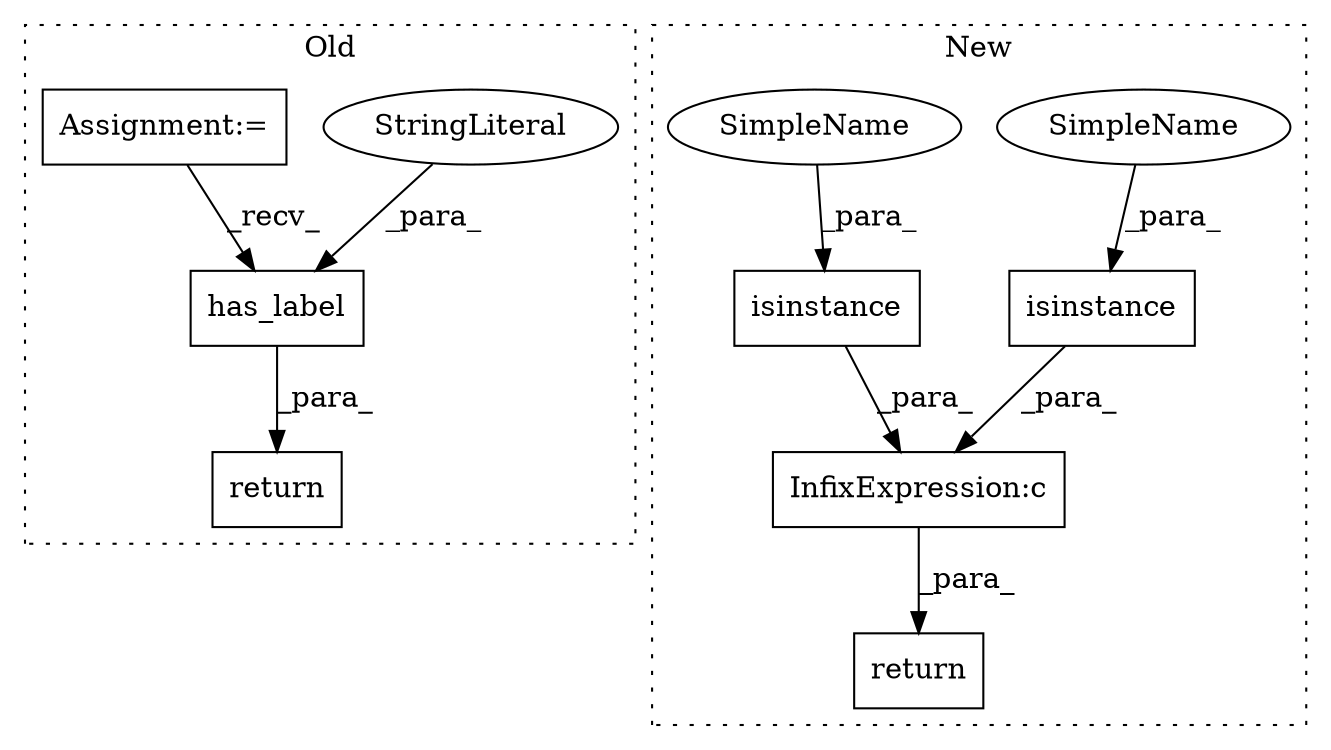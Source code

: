 digraph G {
subgraph cluster0 {
1 [label="has_label" a="32" s="5026,5042" l="10,1" shape="box"];
4 [label="StringLiteral" a="45" s="5036" l="6" shape="ellipse"];
6 [label="return" a="41" s="5012" l="7" shape="box"];
8 [label="Assignment:=" a="7" s="5000" l="6" shape="box"];
label = "Old";
style="dotted";
}
subgraph cluster1 {
2 [label="isinstance" a="32" s="5002,5039" l="11,1" shape="box"];
3 [label="InfixExpression:c" a="27" s="4998" l="4" shape="box"];
5 [label="return" a="41" s="4960" l="7" shape="box"];
7 [label="isinstance" a="32" s="4968,4997" l="11,1" shape="box"];
9 [label="SimpleName" a="42" s="5013" l="6" shape="ellipse"];
10 [label="SimpleName" a="42" s="4979" l="6" shape="ellipse"];
label = "New";
style="dotted";
}
1 -> 6 [label="_para_"];
2 -> 3 [label="_para_"];
3 -> 5 [label="_para_"];
4 -> 1 [label="_para_"];
7 -> 3 [label="_para_"];
8 -> 1 [label="_recv_"];
9 -> 2 [label="_para_"];
10 -> 7 [label="_para_"];
}